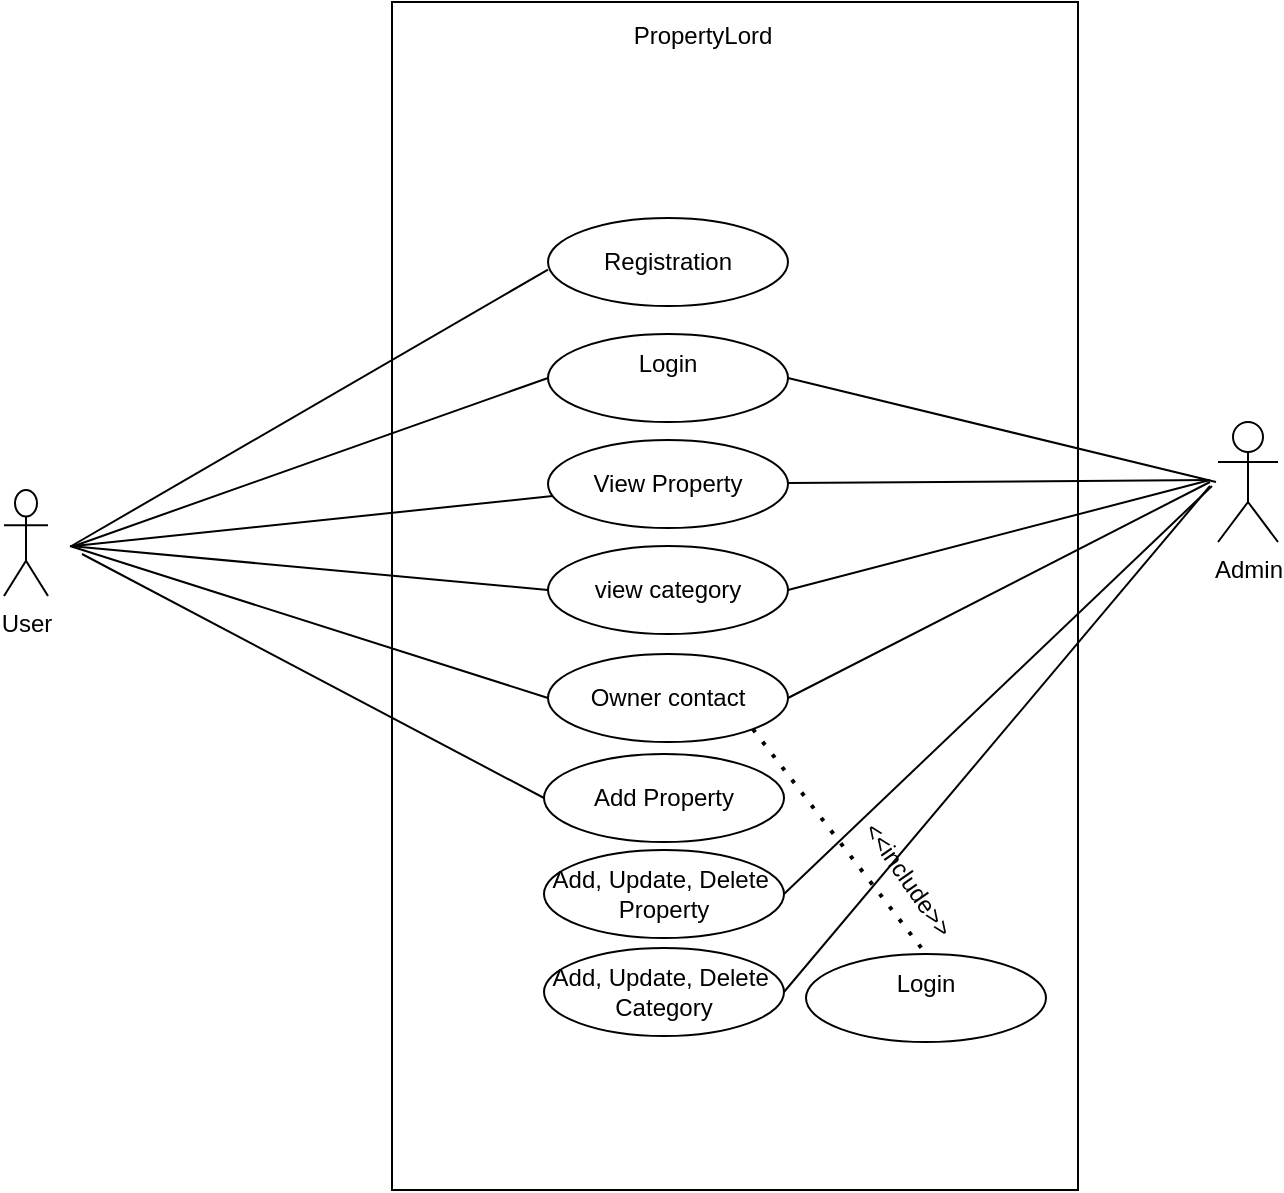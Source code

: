 <mxfile>
    <diagram id="g3xudxg_5LHPfiWdLgVv" name="Page-1">
        <mxGraphModel dx="886" dy="657" grid="0" gridSize="10" guides="1" tooltips="1" connect="1" arrows="1" fold="1" page="1" pageScale="1" pageWidth="1100" pageHeight="850" background="#FFFFFF" math="0" shadow="0">
            <root>
                <mxCell id="0"/>
                <mxCell id="1" parent="0"/>
                <mxCell id="2" value="" style="rounded=0;whiteSpace=wrap;html=1;fillColor=none;fontColor=#000000;strokeColor=#000000;" parent="1" vertex="1">
                    <mxGeometry x="414" y="70" width="343" height="594" as="geometry"/>
                </mxCell>
                <mxCell id="3" value="Registration" style="ellipse;whiteSpace=wrap;html=1;fillColor=none;fontColor=#000000;strokeColor=#000000;" parent="1" vertex="1">
                    <mxGeometry x="492" y="178" width="120" height="44" as="geometry"/>
                </mxCell>
                <mxCell id="4" value="Login&lt;div&gt;&lt;br&gt;&lt;/div&gt;" style="ellipse;whiteSpace=wrap;html=1;fillColor=none;fontColor=#000000;strokeColor=#000000;" parent="1" vertex="1">
                    <mxGeometry x="492" y="236" width="120" height="44" as="geometry"/>
                </mxCell>
                <mxCell id="5" value="View Property" style="ellipse;whiteSpace=wrap;html=1;fillColor=none;fontColor=#000000;strokeColor=#000000;" parent="1" vertex="1">
                    <mxGeometry x="492" y="289" width="120" height="44" as="geometry"/>
                </mxCell>
                <mxCell id="6" value="view category" style="ellipse;whiteSpace=wrap;html=1;fillColor=none;fontColor=#000000;strokeColor=#000000;" parent="1" vertex="1">
                    <mxGeometry x="492" y="342" width="120" height="44" as="geometry"/>
                </mxCell>
                <mxCell id="7" value="Owner contact" style="ellipse;whiteSpace=wrap;html=1;fillColor=none;fontColor=#000000;strokeColor=#000000;" parent="1" vertex="1">
                    <mxGeometry x="492" y="396" width="120" height="44" as="geometry"/>
                </mxCell>
                <mxCell id="8" value="Add, Update, Delete&amp;nbsp;&lt;br&gt;Property" style="ellipse;whiteSpace=wrap;html=1;fillColor=none;fontColor=#000000;strokeColor=#000000;" parent="1" vertex="1">
                    <mxGeometry x="490" y="494" width="120" height="44" as="geometry"/>
                </mxCell>
                <mxCell id="9" value="Add, Update, Delete&amp;nbsp;&lt;br&gt;Category" style="ellipse;whiteSpace=wrap;html=1;fillColor=none;fontColor=#000000;strokeColor=#000000;" parent="1" vertex="1">
                    <mxGeometry x="490" y="543" width="120" height="44" as="geometry"/>
                </mxCell>
                <mxCell id="10" value="User&lt;div&gt;&lt;br&gt;&lt;/div&gt;" style="shape=umlActor;verticalLabelPosition=bottom;verticalAlign=top;html=1;outlineConnect=0;fillColor=none;fontColor=#000000;strokeColor=#000000;" parent="1" vertex="1">
                    <mxGeometry x="220" y="314" width="22" height="53" as="geometry"/>
                </mxCell>
                <mxCell id="11" value="Admin&lt;div&gt;&lt;br&gt;&lt;/div&gt;" style="shape=umlActor;verticalLabelPosition=bottom;verticalAlign=top;html=1;outlineConnect=0;fillColor=none;fontColor=#000000;strokeColor=#000000;" parent="1" vertex="1">
                    <mxGeometry x="827" y="280" width="30" height="60" as="geometry"/>
                </mxCell>
                <mxCell id="12" value="" style="endArrow=none;html=1;rounded=0;entryX=0.019;entryY=0.381;entryDx=0;entryDy=0;entryPerimeter=0;fillColor=none;fontColor=#000000;strokeColor=#000000;" parent="1" edge="1">
                    <mxGeometry width="50" height="50" relative="1" as="geometry">
                        <mxPoint x="253.72" y="342" as="sourcePoint"/>
                        <mxPoint x="492" y="203.764" as="targetPoint"/>
                    </mxGeometry>
                </mxCell>
                <mxCell id="13" value="" style="endArrow=none;html=1;rounded=0;entryX=0;entryY=0.5;entryDx=0;entryDy=0;fillColor=none;fontColor=#000000;strokeColor=#000000;" parent="1" target="4" edge="1">
                    <mxGeometry width="50" height="50" relative="1" as="geometry">
                        <mxPoint x="255" y="342" as="sourcePoint"/>
                        <mxPoint x="305" y="292" as="targetPoint"/>
                    </mxGeometry>
                </mxCell>
                <mxCell id="14" value="" style="endArrow=none;html=1;rounded=0;fillColor=none;fontColor=#000000;strokeColor=#000000;" parent="1" target="5" edge="1">
                    <mxGeometry width="50" height="50" relative="1" as="geometry">
                        <mxPoint x="255" y="342" as="sourcePoint"/>
                        <mxPoint x="305" y="292" as="targetPoint"/>
                    </mxGeometry>
                </mxCell>
                <mxCell id="15" value="" style="endArrow=none;html=1;rounded=0;entryX=0;entryY=0.5;entryDx=0;entryDy=0;fillColor=none;fontColor=#000000;strokeColor=#000000;" parent="1" target="6" edge="1">
                    <mxGeometry width="50" height="50" relative="1" as="geometry">
                        <mxPoint x="253" y="342" as="sourcePoint"/>
                        <mxPoint x="303" y="292" as="targetPoint"/>
                    </mxGeometry>
                </mxCell>
                <mxCell id="16" value="" style="endArrow=none;html=1;rounded=0;entryX=0;entryY=0.5;entryDx=0;entryDy=0;fillColor=none;fontColor=#000000;strokeColor=#000000;" parent="1" target="7" edge="1">
                    <mxGeometry width="50" height="50" relative="1" as="geometry">
                        <mxPoint x="253" y="342" as="sourcePoint"/>
                        <mxPoint x="303" y="292" as="targetPoint"/>
                    </mxGeometry>
                </mxCell>
                <mxCell id="17" value="" style="endArrow=none;html=1;rounded=0;exitX=1;exitY=0.5;exitDx=0;exitDy=0;fillColor=none;fontColor=#000000;strokeColor=#000000;" parent="1" source="4" edge="1">
                    <mxGeometry width="50" height="50" relative="1" as="geometry">
                        <mxPoint x="776" y="353" as="sourcePoint"/>
                        <mxPoint x="826" y="310" as="targetPoint"/>
                    </mxGeometry>
                </mxCell>
                <mxCell id="18" value="" style="endArrow=none;html=1;rounded=0;exitX=1;exitY=0.5;exitDx=0;exitDy=0;fillColor=none;fontColor=#000000;strokeColor=#000000;" parent="1" source="6" edge="1">
                    <mxGeometry width="50" height="50" relative="1" as="geometry">
                        <mxPoint x="610.0" y="199" as="sourcePoint"/>
                        <mxPoint x="823" y="309" as="targetPoint"/>
                    </mxGeometry>
                </mxCell>
                <mxCell id="19" value="" style="endArrow=none;html=1;rounded=0;fillColor=none;fontColor=#000000;strokeColor=#000000;" parent="1" source="5" edge="1">
                    <mxGeometry width="50" height="50" relative="1" as="geometry">
                        <mxPoint x="719" y="286" as="sourcePoint"/>
                        <mxPoint x="823" y="309" as="targetPoint"/>
                    </mxGeometry>
                </mxCell>
                <mxCell id="20" value="" style="endArrow=none;html=1;rounded=0;exitX=1;exitY=0.5;exitDx=0;exitDy=0;fillColor=none;fontColor=#000000;strokeColor=#000000;" parent="1" source="7" edge="1">
                    <mxGeometry width="50" height="50" relative="1" as="geometry">
                        <mxPoint x="729" y="296" as="sourcePoint"/>
                        <mxPoint x="823" y="310" as="targetPoint"/>
                    </mxGeometry>
                </mxCell>
                <mxCell id="22" value="" style="endArrow=none;html=1;rounded=0;exitX=1;exitY=0.5;exitDx=0;exitDy=0;fillColor=none;fontColor=#000000;strokeColor=#000000;" parent="1" source="9" edge="1">
                    <mxGeometry width="50" height="50" relative="1" as="geometry">
                        <mxPoint x="749" y="316" as="sourcePoint"/>
                        <mxPoint x="823" y="312" as="targetPoint"/>
                    </mxGeometry>
                </mxCell>
                <mxCell id="23" value="Login&lt;div&gt;&lt;br&gt;&lt;/div&gt;" style="ellipse;whiteSpace=wrap;html=1;fillColor=none;fontColor=#000000;strokeColor=#000000;" parent="1" vertex="1">
                    <mxGeometry x="621" y="546" width="120" height="44" as="geometry"/>
                </mxCell>
                <mxCell id="28" value="" style="endArrow=none;dashed=1;html=1;dashPattern=1 3;strokeWidth=2;strokeColor=#000000;fontColor=#000000;entryX=0.5;entryY=0;entryDx=0;entryDy=0;exitX=1;exitY=1;exitDx=0;exitDy=0;" parent="1" source="7" target="23" edge="1">
                    <mxGeometry width="50" height="50" relative="1" as="geometry">
                        <mxPoint x="443" y="516" as="sourcePoint"/>
                        <mxPoint x="493" y="466" as="targetPoint"/>
                    </mxGeometry>
                </mxCell>
                <mxCell id="30" value="" style="endArrow=none;html=1;rounded=0;exitX=1;exitY=0.5;exitDx=0;exitDy=0;fillColor=none;fontColor=#000000;strokeColor=#000000;" parent="1" source="8" edge="1">
                    <mxGeometry width="50" height="50" relative="1" as="geometry">
                        <mxPoint x="612.0" y="472" as="sourcePoint"/>
                        <mxPoint x="824" y="312" as="targetPoint"/>
                    </mxGeometry>
                </mxCell>
                <mxCell id="29" value="&amp;lt;&amp;lt;include&amp;gt;&amp;gt;" style="text;html=1;strokeColor=none;fillColor=none;align=center;verticalAlign=middle;whiteSpace=wrap;rounded=0;fontColor=#000000;rotation=55;" parent="1" vertex="1">
                    <mxGeometry x="642" y="494" width="60" height="30" as="geometry"/>
                </mxCell>
                <mxCell id="31" value="PropertyLord" style="text;html=1;align=center;verticalAlign=middle;resizable=0;points=[];autosize=1;strokeColor=none;fillColor=none;" parent="1" vertex="1">
                    <mxGeometry x="525" y="74" width="87" height="26" as="geometry"/>
                </mxCell>
                <mxCell id="32" value="Add Property" style="ellipse;whiteSpace=wrap;html=1;fillColor=none;fontColor=#000000;strokeColor=#000000;" vertex="1" parent="1">
                    <mxGeometry x="490" y="446" width="120" height="44" as="geometry"/>
                </mxCell>
                <mxCell id="33" value="" style="endArrow=none;html=1;rounded=0;entryX=0;entryY=0.5;entryDx=0;entryDy=0;fillColor=none;fontColor=#000000;strokeColor=#000000;" edge="1" parent="1" target="32">
                    <mxGeometry width="50" height="50" relative="1" as="geometry">
                        <mxPoint x="259" y="346" as="sourcePoint"/>
                        <mxPoint x="502.0" y="428" as="targetPoint"/>
                    </mxGeometry>
                </mxCell>
            </root>
        </mxGraphModel>
    </diagram>
</mxfile>